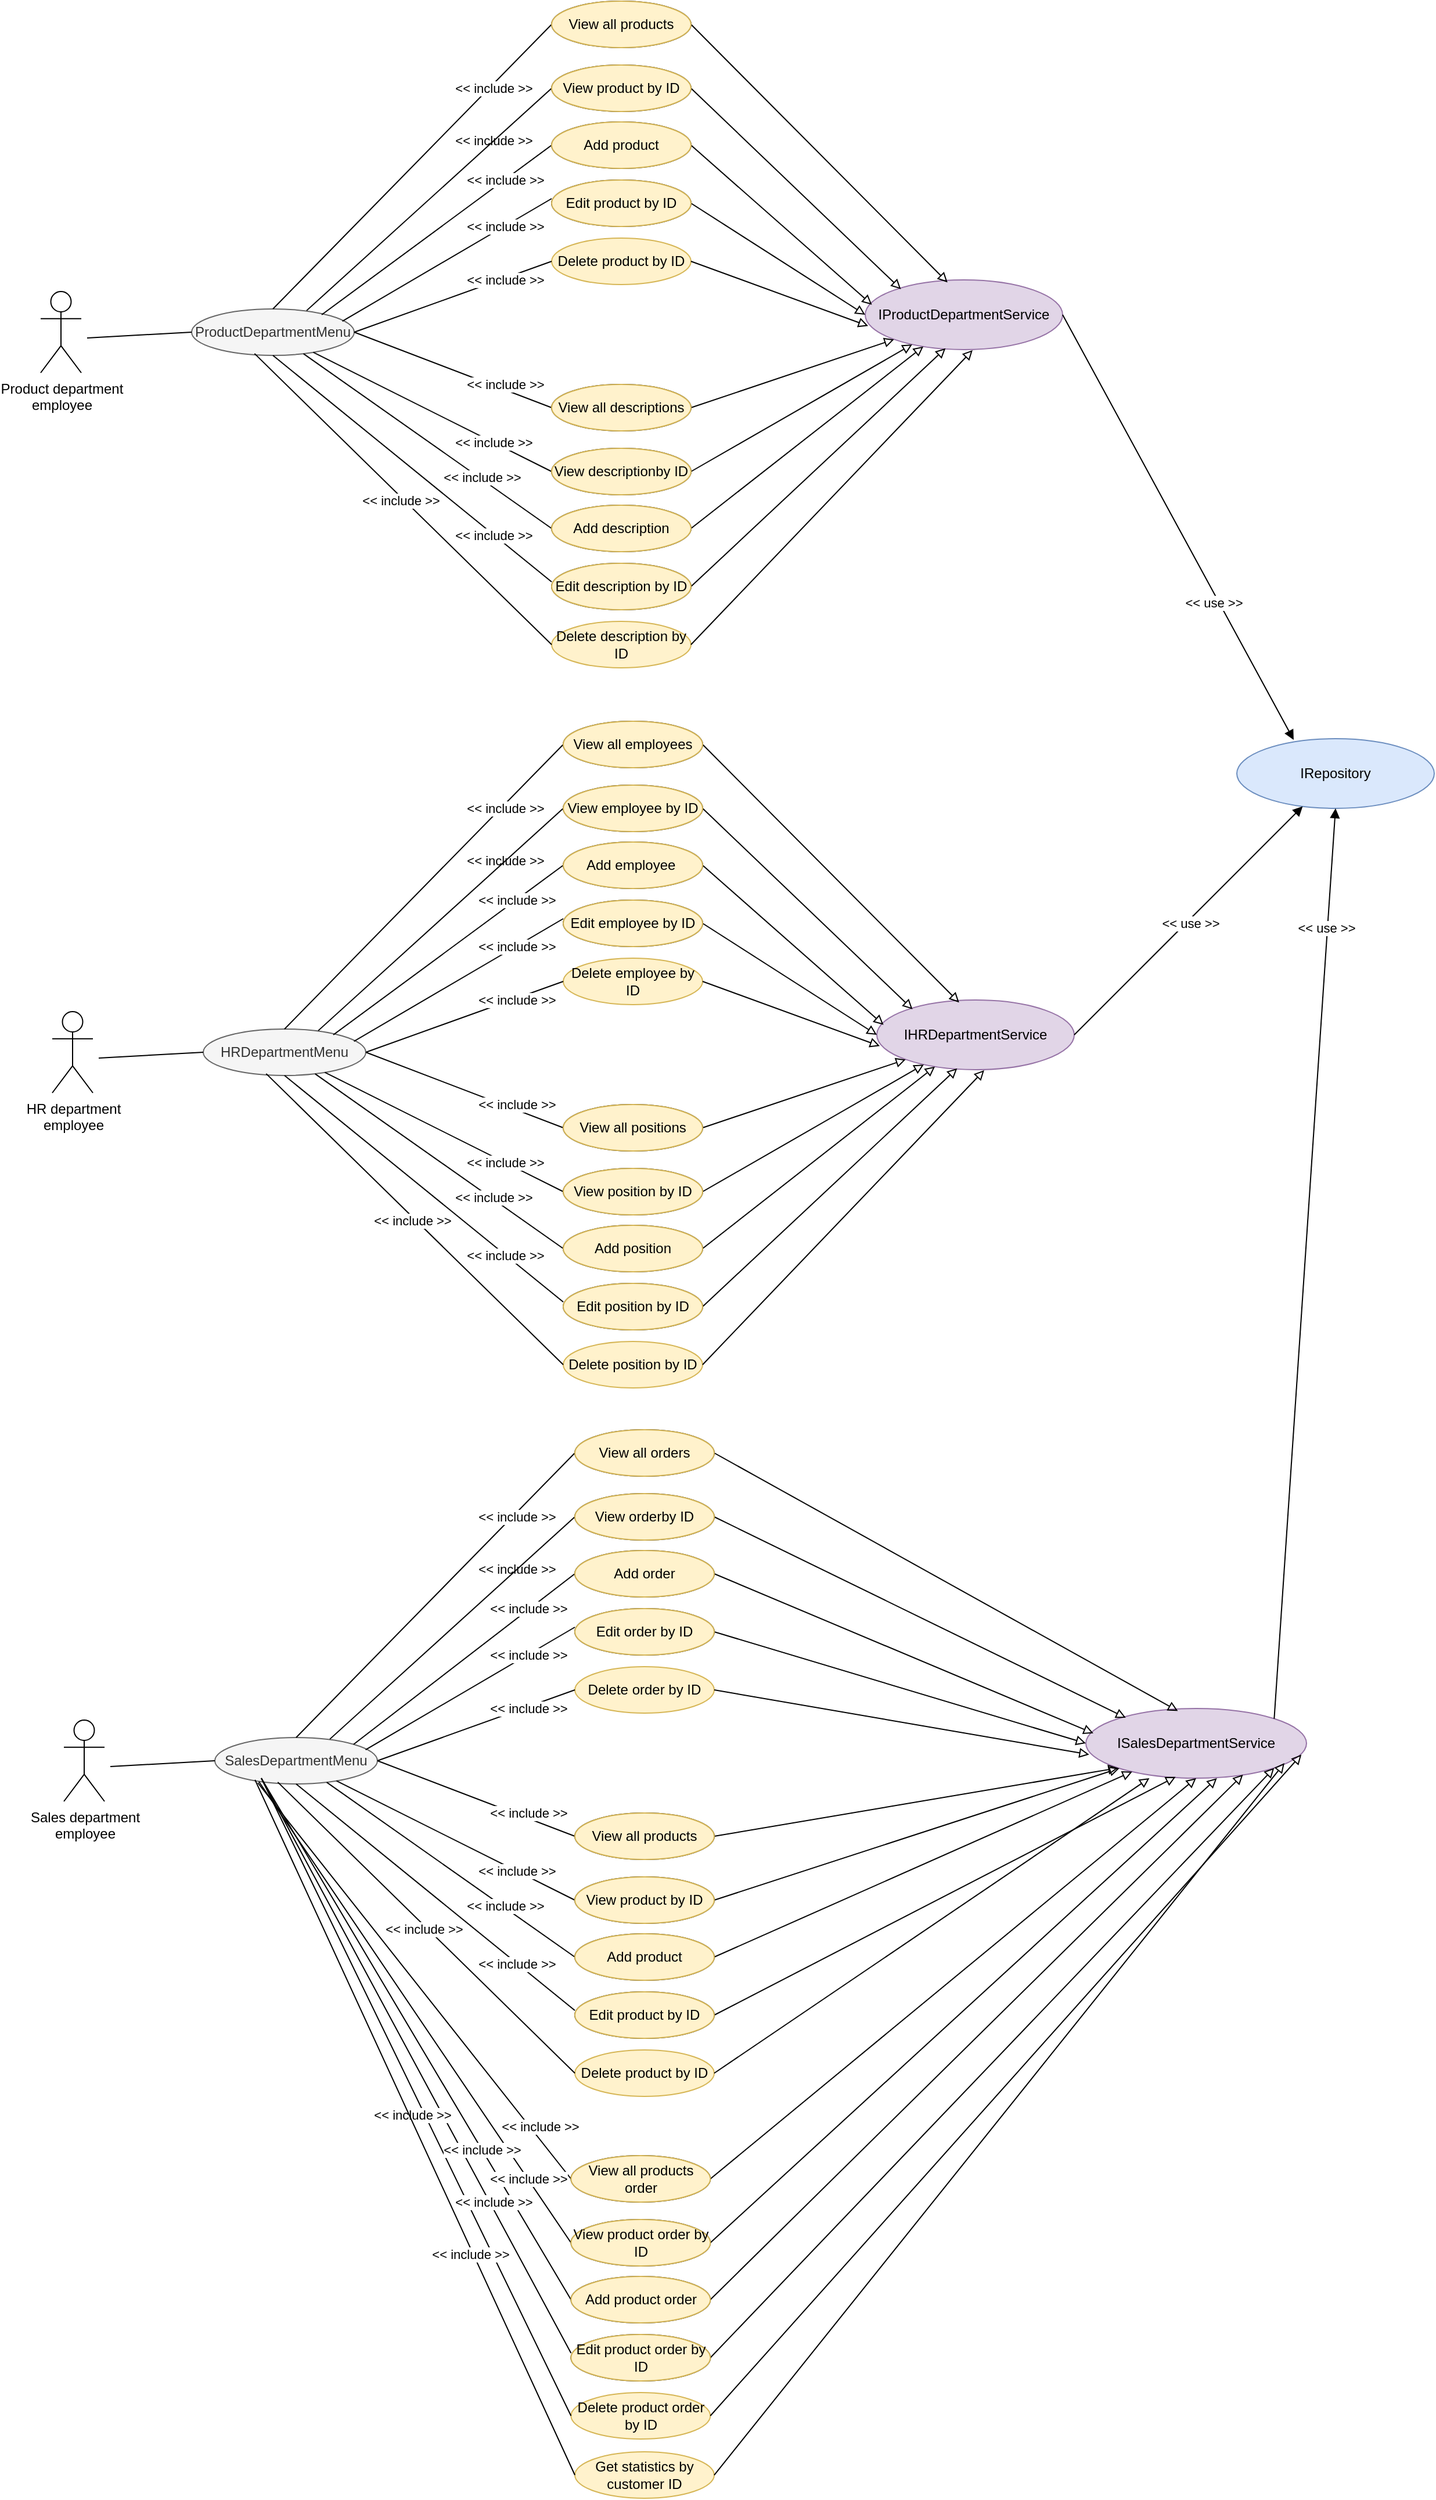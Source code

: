 <mxfile version="14.0.1" type="device"><diagram id="WSgLSM1dtTwRtCTS4eNv" name="Page-1"><mxGraphModel dx="981" dy="1655" grid="1" gridSize="10" guides="1" tooltips="1" connect="1" arrows="1" fold="1" page="1" pageScale="1" pageWidth="827" pageHeight="1169" math="0" shadow="0"><root><mxCell id="0"/><mxCell id="1" parent="0"/><mxCell id="_jcULlKUHZLNPARXkRwK-1" value="Product department&lt;br&gt;employee" style="shape=umlActor;verticalLabelPosition=bottom;verticalAlign=top;html=1;outlineConnect=0;" vertex="1" parent="1"><mxGeometry x="60" y="90" width="35" height="70" as="geometry"/></mxCell><mxCell id="_jcULlKUHZLNPARXkRwK-8" value="ProductDepartmentMenu" style="ellipse;whiteSpace=wrap;html=1;fillColor=#f5f5f5;strokeColor=#666666;fontColor=#333333;" vertex="1" parent="1"><mxGeometry x="190" y="105" width="140" height="40" as="geometry"/></mxCell><mxCell id="_jcULlKUHZLNPARXkRwK-11" value="" style="endArrow=none;html=1;entryX=0;entryY=0.5;entryDx=0;entryDy=0;" edge="1" parent="1" target="_jcULlKUHZLNPARXkRwK-8"><mxGeometry width="50" height="50" relative="1" as="geometry"><mxPoint x="100" y="130" as="sourcePoint"/><mxPoint x="440" y="210" as="targetPoint"/></mxGeometry></mxCell><mxCell id="_jcULlKUHZLNPARXkRwK-14" value="Add product" style="ellipse;whiteSpace=wrap;html=1;" vertex="1" parent="1"><mxGeometry x="500" y="-56" width="120" height="40" as="geometry"/></mxCell><mxCell id="_jcULlKUHZLNPARXkRwK-15" value="Edit product" style="ellipse;whiteSpace=wrap;html=1;" vertex="1" parent="1"><mxGeometry x="500" y="-6" width="120" height="40" as="geometry"/></mxCell><mxCell id="_jcULlKUHZLNPARXkRwK-16" value="View all products" style="ellipse;whiteSpace=wrap;html=1;" vertex="1" parent="1"><mxGeometry x="500" y="-160" width="120" height="40" as="geometry"/></mxCell><mxCell id="_jcULlKUHZLNPARXkRwK-17" value="View product by ID" style="ellipse;whiteSpace=wrap;html=1;" vertex="1" parent="1"><mxGeometry x="500" y="-105" width="120" height="40" as="geometry"/></mxCell><mxCell id="_jcULlKUHZLNPARXkRwK-18" value="Delete product by ID" style="ellipse;whiteSpace=wrap;html=1;fillColor=#fff2cc;strokeColor=#d6b656;" vertex="1" parent="1"><mxGeometry x="500" y="44" width="120" height="40" as="geometry"/></mxCell><mxCell id="_jcULlKUHZLNPARXkRwK-19" value="" style="endArrow=none;html=1;exitX=0.5;exitY=0;exitDx=0;exitDy=0;entryX=0;entryY=0.5;entryDx=0;entryDy=0;" edge="1" parent="1" source="_jcULlKUHZLNPARXkRwK-8" target="_jcULlKUHZLNPARXkRwK-16"><mxGeometry width="50" height="50" relative="1" as="geometry"><mxPoint x="360" y="-45" as="sourcePoint"/><mxPoint x="490" as="targetPoint"/></mxGeometry></mxCell><mxCell id="_jcULlKUHZLNPARXkRwK-31" value="&amp;lt;&amp;lt; include &amp;gt;&amp;gt;" style="edgeLabel;html=1;align=center;verticalAlign=middle;resizable=0;points=[];" vertex="1" connectable="0" parent="_jcULlKUHZLNPARXkRwK-19"><mxGeometry x="0.334" y="1" relative="1" as="geometry"><mxPoint x="30.49" y="19.26" as="offset"/></mxGeometry></mxCell><mxCell id="_jcULlKUHZLNPARXkRwK-20" value="" style="endArrow=none;html=1;exitX=0.707;exitY=0.036;exitDx=0;exitDy=0;entryX=0;entryY=0.5;entryDx=0;entryDy=0;exitPerimeter=0;" edge="1" parent="1" source="_jcULlKUHZLNPARXkRwK-8" target="_jcULlKUHZLNPARXkRwK-17"><mxGeometry width="50" height="50" relative="1" as="geometry"><mxPoint x="360" y="-45" as="sourcePoint"/><mxPoint x="420" y="-130" as="targetPoint"/><Array as="points"/></mxGeometry></mxCell><mxCell id="_jcULlKUHZLNPARXkRwK-21" value="" style="endArrow=none;html=1;entryX=0;entryY=0.5;entryDx=0;entryDy=0;" edge="1" parent="1" target="_jcULlKUHZLNPARXkRwK-14"><mxGeometry width="50" height="50" relative="1" as="geometry"><mxPoint x="302" y="110" as="sourcePoint"/><mxPoint x="420" y="-75" as="targetPoint"/></mxGeometry></mxCell><mxCell id="_jcULlKUHZLNPARXkRwK-22" value="" style="endArrow=none;html=1;entryX=0;entryY=0.4;entryDx=0;entryDy=0;entryPerimeter=0;exitX=0.927;exitY=0.264;exitDx=0;exitDy=0;exitPerimeter=0;" edge="1" parent="1" source="_jcULlKUHZLNPARXkRwK-8" target="_jcULlKUHZLNPARXkRwK-15"><mxGeometry width="50" height="50" relative="1" as="geometry"><mxPoint x="325" y="115" as="sourcePoint"/><mxPoint x="420" y="-26" as="targetPoint"/></mxGeometry></mxCell><mxCell id="_jcULlKUHZLNPARXkRwK-23" value="" style="endArrow=none;html=1;exitX=1;exitY=0.5;exitDx=0;exitDy=0;entryX=0;entryY=0.5;entryDx=0;entryDy=0;" edge="1" parent="1" source="_jcULlKUHZLNPARXkRwK-8" target="_jcULlKUHZLNPARXkRwK-18"><mxGeometry width="50" height="50" relative="1" as="geometry"><mxPoint x="360" y="-45" as="sourcePoint"/><mxPoint x="420" y="20" as="targetPoint"/></mxGeometry></mxCell><mxCell id="_jcULlKUHZLNPARXkRwK-24" value="IProductDepartmentService" style="ellipse;whiteSpace=wrap;html=1;fillColor=#e1d5e7;strokeColor=#9673a6;" vertex="1" parent="1"><mxGeometry x="770" y="80" width="170" height="60" as="geometry"/></mxCell><mxCell id="_jcULlKUHZLNPARXkRwK-26" value="" style="endArrow=block;html=1;exitX=1;exitY=0.5;exitDx=0;exitDy=0;entryX=0.417;entryY=0.036;entryDx=0;entryDy=0;endFill=0;entryPerimeter=0;" edge="1" parent="1" source="_jcULlKUHZLNPARXkRwK-16" target="_jcULlKUHZLNPARXkRwK-24"><mxGeometry width="50" height="50" relative="1" as="geometry"><mxPoint x="600" y="-90" as="sourcePoint"/><mxPoint x="650" y="-140" as="targetPoint"/></mxGeometry></mxCell><mxCell id="_jcULlKUHZLNPARXkRwK-27" value="" style="endArrow=block;html=1;exitX=1;exitY=0.5;exitDx=0;exitDy=0;entryX=0.181;entryY=0.133;entryDx=0;entryDy=0;endFill=0;entryPerimeter=0;" edge="1" parent="1" source="_jcULlKUHZLNPARXkRwK-17" target="_jcULlKUHZLNPARXkRwK-24"><mxGeometry width="50" height="50" relative="1" as="geometry"><mxPoint x="540" y="-130" as="sourcePoint"/><mxPoint x="660" y="-30" as="targetPoint"/></mxGeometry></mxCell><mxCell id="_jcULlKUHZLNPARXkRwK-28" value="" style="endArrow=block;html=1;exitX=1;exitY=0.5;exitDx=0;exitDy=0;entryX=0.034;entryY=0.356;entryDx=0;entryDy=0;endFill=0;entryPerimeter=0;" edge="1" parent="1" source="_jcULlKUHZLNPARXkRwK-14" target="_jcULlKUHZLNPARXkRwK-24"><mxGeometry width="50" height="50" relative="1" as="geometry"><mxPoint x="540" y="-75" as="sourcePoint"/><mxPoint x="665.78" y="-41.34" as="targetPoint"/></mxGeometry></mxCell><mxCell id="_jcULlKUHZLNPARXkRwK-29" value="" style="endArrow=block;html=1;exitX=1;exitY=0.5;exitDx=0;exitDy=0;endFill=0;entryX=0;entryY=0.5;entryDx=0;entryDy=0;" edge="1" parent="1" source="_jcULlKUHZLNPARXkRwK-15" target="_jcULlKUHZLNPARXkRwK-24"><mxGeometry width="50" height="50" relative="1" as="geometry"><mxPoint x="540" y="-26" as="sourcePoint"/><mxPoint x="660" y="-30" as="targetPoint"/></mxGeometry></mxCell><mxCell id="_jcULlKUHZLNPARXkRwK-30" value="" style="endArrow=block;html=1;exitX=1;exitY=0.5;exitDx=0;exitDy=0;endFill=0;entryX=0.015;entryY=0.661;entryDx=0;entryDy=0;entryPerimeter=0;" edge="1" parent="1" source="_jcULlKUHZLNPARXkRwK-18" target="_jcULlKUHZLNPARXkRwK-24"><mxGeometry width="50" height="50" relative="1" as="geometry"><mxPoint x="540" y="24" as="sourcePoint"/><mxPoint x="670" y="-20" as="targetPoint"/></mxGeometry></mxCell><mxCell id="_jcULlKUHZLNPARXkRwK-34" value="&amp;lt;&amp;lt; include &amp;gt;&amp;gt;" style="edgeLabel;html=1;align=center;verticalAlign=middle;resizable=0;points=[];" vertex="1" connectable="0" parent="1"><mxGeometry x="450.0" y="-84.996" as="geometry"/></mxCell><mxCell id="_jcULlKUHZLNPARXkRwK-35" value="&amp;lt;&amp;lt; include &amp;gt;&amp;gt;" style="edgeLabel;html=1;align=center;verticalAlign=middle;resizable=0;points=[];" vertex="1" connectable="0" parent="1"><mxGeometry x="460.0" y="-5.996" as="geometry"/></mxCell><mxCell id="_jcULlKUHZLNPARXkRwK-36" value="&amp;lt;&amp;lt; include &amp;gt;&amp;gt;" style="edgeLabel;html=1;align=center;verticalAlign=middle;resizable=0;points=[];" vertex="1" connectable="0" parent="1"><mxGeometry x="460.0" y="34.004" as="geometry"/></mxCell><mxCell id="_jcULlKUHZLNPARXkRwK-37" value="&amp;lt;&amp;lt; include &amp;gt;&amp;gt;" style="edgeLabel;html=1;align=center;verticalAlign=middle;resizable=0;points=[];" vertex="1" connectable="0" parent="1"><mxGeometry x="460.0" y="80.004" as="geometry"/></mxCell><mxCell id="_jcULlKUHZLNPARXkRwK-38" value="IRepository" style="ellipse;whiteSpace=wrap;html=1;fillColor=#dae8fc;strokeColor=#6c8ebf;" vertex="1" parent="1"><mxGeometry x="1090" y="475" width="170" height="60" as="geometry"/></mxCell><mxCell id="_jcULlKUHZLNPARXkRwK-39" value="View all products" style="ellipse;whiteSpace=wrap;html=1;fillColor=#fff2cc;strokeColor=#d6b656;" vertex="1" parent="1"><mxGeometry x="500" y="-160" width="120" height="40" as="geometry"/></mxCell><mxCell id="_jcULlKUHZLNPARXkRwK-40" value="View product by ID" style="ellipse;whiteSpace=wrap;html=1;fillColor=#fff2cc;strokeColor=#d6b656;" vertex="1" parent="1"><mxGeometry x="500" y="-105" width="120" height="40" as="geometry"/></mxCell><mxCell id="_jcULlKUHZLNPARXkRwK-41" value="Add product" style="ellipse;whiteSpace=wrap;html=1;fillColor=#fff2cc;strokeColor=#d6b656;" vertex="1" parent="1"><mxGeometry x="500" y="-56" width="120" height="40" as="geometry"/></mxCell><mxCell id="_jcULlKUHZLNPARXkRwK-42" value="Edit product by ID" style="ellipse;whiteSpace=wrap;html=1;fillColor=#fff2cc;strokeColor=#d6b656;" vertex="1" parent="1"><mxGeometry x="500" y="-6" width="120" height="40" as="geometry"/></mxCell><mxCell id="_jcULlKUHZLNPARXkRwK-43" value="" style="endArrow=block;html=1;exitX=1;exitY=0.5;exitDx=0;exitDy=0;entryX=0.288;entryY=0.017;entryDx=0;entryDy=0;endFill=1;entryPerimeter=0;" edge="1" parent="1" source="_jcULlKUHZLNPARXkRwK-24" target="_jcULlKUHZLNPARXkRwK-38"><mxGeometry width="50" height="50" relative="1" as="geometry"><mxPoint x="600" y="40" as="sourcePoint"/><mxPoint x="750.77" y="117.02" as="targetPoint"/></mxGeometry></mxCell><mxCell id="_jcULlKUHZLNPARXkRwK-44" value="&amp;lt;&amp;lt; use &amp;gt;&amp;gt;" style="edgeLabel;html=1;align=center;verticalAlign=middle;resizable=0;points=[];" vertex="1" connectable="0" parent="_jcULlKUHZLNPARXkRwK-43"><mxGeometry x="-0.5" y="3" relative="1" as="geometry"><mxPoint x="77.63" y="157.88" as="offset"/></mxGeometry></mxCell><mxCell id="_jcULlKUHZLNPARXkRwK-99" value="Add product" style="ellipse;whiteSpace=wrap;html=1;" vertex="1" parent="1"><mxGeometry x="500" y="274" width="120" height="40" as="geometry"/></mxCell><mxCell id="_jcULlKUHZLNPARXkRwK-100" value="Edit product" style="ellipse;whiteSpace=wrap;html=1;" vertex="1" parent="1"><mxGeometry x="500" y="324" width="120" height="40" as="geometry"/></mxCell><mxCell id="_jcULlKUHZLNPARXkRwK-101" value="View all products" style="ellipse;whiteSpace=wrap;html=1;" vertex="1" parent="1"><mxGeometry x="500" y="170" width="120" height="40" as="geometry"/></mxCell><mxCell id="_jcULlKUHZLNPARXkRwK-102" value="View product by ID" style="ellipse;whiteSpace=wrap;html=1;" vertex="1" parent="1"><mxGeometry x="500" y="225" width="120" height="40" as="geometry"/></mxCell><mxCell id="_jcULlKUHZLNPARXkRwK-103" value="Delete description by ID" style="ellipse;whiteSpace=wrap;html=1;fillColor=#fff2cc;strokeColor=#d6b656;" vertex="1" parent="1"><mxGeometry x="500" y="374" width="120" height="40" as="geometry"/></mxCell><mxCell id="_jcULlKUHZLNPARXkRwK-104" value="" style="endArrow=none;html=1;exitX=1;exitY=0.5;exitDx=0;exitDy=0;entryX=0;entryY=0.5;entryDx=0;entryDy=0;" edge="1" parent="1" target="_jcULlKUHZLNPARXkRwK-101" source="_jcULlKUHZLNPARXkRwK-8"><mxGeometry width="50" height="50" relative="1" as="geometry"><mxPoint x="260" y="435" as="sourcePoint"/><mxPoint x="490" y="330" as="targetPoint"/></mxGeometry></mxCell><mxCell id="_jcULlKUHZLNPARXkRwK-105" value="&amp;lt;&amp;lt; include &amp;gt;&amp;gt;" style="edgeLabel;html=1;align=center;verticalAlign=middle;resizable=0;points=[];" vertex="1" connectable="0" parent="_jcULlKUHZLNPARXkRwK-104"><mxGeometry x="0.334" y="1" relative="1" as="geometry"><mxPoint x="16.0" y="2.48" as="offset"/></mxGeometry></mxCell><mxCell id="_jcULlKUHZLNPARXkRwK-106" value="" style="endArrow=none;html=1;entryX=0;entryY=0.5;entryDx=0;entryDy=0;" edge="1" parent="1" target="_jcULlKUHZLNPARXkRwK-102" source="_jcULlKUHZLNPARXkRwK-8"><mxGeometry width="50" height="50" relative="1" as="geometry"><mxPoint x="317" y="140" as="sourcePoint"/><mxPoint x="420" y="200" as="targetPoint"/><Array as="points"/></mxGeometry></mxCell><mxCell id="_jcULlKUHZLNPARXkRwK-107" value="" style="endArrow=none;html=1;entryX=0;entryY=0.5;entryDx=0;entryDy=0;" edge="1" parent="1" target="_jcULlKUHZLNPARXkRwK-99" source="_jcULlKUHZLNPARXkRwK-8"><mxGeometry width="50" height="50" relative="1" as="geometry"><mxPoint x="302" y="440" as="sourcePoint"/><mxPoint x="420" y="255" as="targetPoint"/></mxGeometry></mxCell><mxCell id="_jcULlKUHZLNPARXkRwK-108" value="" style="endArrow=none;html=1;entryX=0;entryY=0.4;entryDx=0;entryDy=0;entryPerimeter=0;exitX=0.5;exitY=1;exitDx=0;exitDy=0;" edge="1" parent="1" target="_jcULlKUHZLNPARXkRwK-100" source="_jcULlKUHZLNPARXkRwK-8"><mxGeometry width="50" height="50" relative="1" as="geometry"><mxPoint x="319.78" y="445.56" as="sourcePoint"/><mxPoint x="420" y="304" as="targetPoint"/></mxGeometry></mxCell><mxCell id="_jcULlKUHZLNPARXkRwK-109" value="" style="endArrow=none;html=1;exitX=0.387;exitY=0.961;exitDx=0;exitDy=0;entryX=0;entryY=0.5;entryDx=0;entryDy=0;exitPerimeter=0;" edge="1" parent="1" target="_jcULlKUHZLNPARXkRwK-103" source="_jcULlKUHZLNPARXkRwK-8"><mxGeometry width="50" height="50" relative="1" as="geometry"><mxPoint x="330" y="455" as="sourcePoint"/><mxPoint x="420" y="350" as="targetPoint"/></mxGeometry></mxCell><mxCell id="_jcULlKUHZLNPARXkRwK-111" value="" style="endArrow=block;html=1;exitX=1;exitY=0.5;exitDx=0;exitDy=0;entryX=0;entryY=1;entryDx=0;entryDy=0;endFill=0;" edge="1" parent="1" source="_jcULlKUHZLNPARXkRwK-101" target="_jcULlKUHZLNPARXkRwK-24"><mxGeometry width="50" height="50" relative="1" as="geometry"><mxPoint x="600" y="240" as="sourcePoint"/><mxPoint x="770.77" y="267.02" as="targetPoint"/></mxGeometry></mxCell><mxCell id="_jcULlKUHZLNPARXkRwK-112" value="" style="endArrow=block;html=1;exitX=1;exitY=0.5;exitDx=0;exitDy=0;endFill=0;" edge="1" parent="1" source="_jcULlKUHZLNPARXkRwK-102" target="_jcULlKUHZLNPARXkRwK-24"><mxGeometry width="50" height="50" relative="1" as="geometry"><mxPoint x="540" y="200" as="sourcePoint"/><mxPoint x="745.78" y="278.66" as="targetPoint"/></mxGeometry></mxCell><mxCell id="_jcULlKUHZLNPARXkRwK-113" value="" style="endArrow=block;html=1;exitX=1;exitY=0.5;exitDx=0;exitDy=0;endFill=0;" edge="1" parent="1" source="_jcULlKUHZLNPARXkRwK-99" target="_jcULlKUHZLNPARXkRwK-24"><mxGeometry width="50" height="50" relative="1" as="geometry"><mxPoint x="540" y="255" as="sourcePoint"/><mxPoint x="740" y="290.0" as="targetPoint"/></mxGeometry></mxCell><mxCell id="_jcULlKUHZLNPARXkRwK-114" value="" style="endArrow=block;html=1;exitX=1;exitY=0.5;exitDx=0;exitDy=0;endFill=0;entryX=0.407;entryY=0.981;entryDx=0;entryDy=0;entryPerimeter=0;" edge="1" parent="1" source="_jcULlKUHZLNPARXkRwK-100" target="_jcULlKUHZLNPARXkRwK-24"><mxGeometry width="50" height="50" relative="1" as="geometry"><mxPoint x="540" y="304" as="sourcePoint"/><mxPoint x="744.25" y="299.48" as="targetPoint"/></mxGeometry></mxCell><mxCell id="_jcULlKUHZLNPARXkRwK-115" value="" style="endArrow=block;html=1;exitX=1;exitY=0.5;exitDx=0;exitDy=0;endFill=0;entryX=0.544;entryY=1.008;entryDx=0;entryDy=0;entryPerimeter=0;" edge="1" parent="1" source="_jcULlKUHZLNPARXkRwK-103" target="_jcULlKUHZLNPARXkRwK-24"><mxGeometry width="50" height="50" relative="1" as="geometry"><mxPoint x="540" y="354" as="sourcePoint"/><mxPoint x="764.896" y="311.213" as="targetPoint"/></mxGeometry></mxCell><mxCell id="_jcULlKUHZLNPARXkRwK-116" value="&amp;lt;&amp;lt; include &amp;gt;&amp;gt;" style="edgeLabel;html=1;align=center;verticalAlign=middle;resizable=0;points=[];" vertex="1" connectable="0" parent="1"><mxGeometry x="450.0" y="220.004" as="geometry"/></mxCell><mxCell id="_jcULlKUHZLNPARXkRwK-117" value="&amp;lt;&amp;lt; include &amp;gt;&amp;gt;" style="edgeLabel;html=1;align=center;verticalAlign=middle;resizable=0;points=[];" vertex="1" connectable="0" parent="1"><mxGeometry x="440.0" y="250.004" as="geometry"/></mxCell><mxCell id="_jcULlKUHZLNPARXkRwK-118" value="&amp;lt;&amp;lt; include &amp;gt;&amp;gt;" style="edgeLabel;html=1;align=center;verticalAlign=middle;resizable=0;points=[];" vertex="1" connectable="0" parent="1"><mxGeometry x="450.0" y="300.004" as="geometry"/></mxCell><mxCell id="_jcULlKUHZLNPARXkRwK-119" value="&amp;lt;&amp;lt; include &amp;gt;&amp;gt;" style="edgeLabel;html=1;align=center;verticalAlign=middle;resizable=0;points=[];" vertex="1" connectable="0" parent="1"><mxGeometry x="370.0" y="270.004" as="geometry"/></mxCell><mxCell id="_jcULlKUHZLNPARXkRwK-120" value="View all descriptions" style="ellipse;whiteSpace=wrap;html=1;fillColor=#fff2cc;strokeColor=#d6b656;" vertex="1" parent="1"><mxGeometry x="500" y="170" width="120" height="40" as="geometry"/></mxCell><mxCell id="_jcULlKUHZLNPARXkRwK-121" value="View descriptionby ID" style="ellipse;whiteSpace=wrap;html=1;fillColor=#fff2cc;strokeColor=#d6b656;" vertex="1" parent="1"><mxGeometry x="500" y="225" width="120" height="40" as="geometry"/></mxCell><mxCell id="_jcULlKUHZLNPARXkRwK-122" value="Add description" style="ellipse;whiteSpace=wrap;html=1;fillColor=#fff2cc;strokeColor=#d6b656;" vertex="1" parent="1"><mxGeometry x="500" y="274" width="120" height="40" as="geometry"/></mxCell><mxCell id="_jcULlKUHZLNPARXkRwK-123" value="Edit description by ID" style="ellipse;whiteSpace=wrap;html=1;fillColor=#fff2cc;strokeColor=#d6b656;" vertex="1" parent="1"><mxGeometry x="500" y="324" width="120" height="40" as="geometry"/></mxCell><mxCell id="_jcULlKUHZLNPARXkRwK-126" value="HR department&lt;br&gt;employee" style="shape=umlActor;verticalLabelPosition=bottom;verticalAlign=top;html=1;outlineConnect=0;" vertex="1" parent="1"><mxGeometry x="70" y="710" width="35" height="70" as="geometry"/></mxCell><mxCell id="_jcULlKUHZLNPARXkRwK-127" value="HRDepartmentMenu" style="ellipse;whiteSpace=wrap;html=1;fillColor=#f5f5f5;strokeColor=#666666;fontColor=#333333;" vertex="1" parent="1"><mxGeometry x="200" y="725" width="140" height="40" as="geometry"/></mxCell><mxCell id="_jcULlKUHZLNPARXkRwK-128" value="" style="endArrow=none;html=1;entryX=0;entryY=0.5;entryDx=0;entryDy=0;" edge="1" parent="1" target="_jcULlKUHZLNPARXkRwK-127"><mxGeometry width="50" height="50" relative="1" as="geometry"><mxPoint x="110" y="750" as="sourcePoint"/><mxPoint x="450" y="830" as="targetPoint"/></mxGeometry></mxCell><mxCell id="_jcULlKUHZLNPARXkRwK-129" value="Add product" style="ellipse;whiteSpace=wrap;html=1;" vertex="1" parent="1"><mxGeometry x="510" y="564" width="120" height="40" as="geometry"/></mxCell><mxCell id="_jcULlKUHZLNPARXkRwK-130" value="Edit product" style="ellipse;whiteSpace=wrap;html=1;" vertex="1" parent="1"><mxGeometry x="510" y="614" width="120" height="40" as="geometry"/></mxCell><mxCell id="_jcULlKUHZLNPARXkRwK-131" value="View all products" style="ellipse;whiteSpace=wrap;html=1;" vertex="1" parent="1"><mxGeometry x="510" y="460" width="120" height="40" as="geometry"/></mxCell><mxCell id="_jcULlKUHZLNPARXkRwK-132" value="View product by ID" style="ellipse;whiteSpace=wrap;html=1;" vertex="1" parent="1"><mxGeometry x="510" y="515" width="120" height="40" as="geometry"/></mxCell><mxCell id="_jcULlKUHZLNPARXkRwK-133" value="Delete employee&amp;nbsp;by ID" style="ellipse;whiteSpace=wrap;html=1;fillColor=#fff2cc;strokeColor=#d6b656;" vertex="1" parent="1"><mxGeometry x="510" y="664" width="120" height="40" as="geometry"/></mxCell><mxCell id="_jcULlKUHZLNPARXkRwK-134" value="" style="endArrow=none;html=1;exitX=0.5;exitY=0;exitDx=0;exitDy=0;entryX=0;entryY=0.5;entryDx=0;entryDy=0;" edge="1" parent="1" source="_jcULlKUHZLNPARXkRwK-127" target="_jcULlKUHZLNPARXkRwK-131"><mxGeometry width="50" height="50" relative="1" as="geometry"><mxPoint x="370" y="575" as="sourcePoint"/><mxPoint x="500" y="620" as="targetPoint"/></mxGeometry></mxCell><mxCell id="_jcULlKUHZLNPARXkRwK-135" value="&amp;lt;&amp;lt; include &amp;gt;&amp;gt;" style="edgeLabel;html=1;align=center;verticalAlign=middle;resizable=0;points=[];" vertex="1" connectable="0" parent="_jcULlKUHZLNPARXkRwK-134"><mxGeometry x="0.334" y="1" relative="1" as="geometry"><mxPoint x="30.49" y="19.26" as="offset"/></mxGeometry></mxCell><mxCell id="_jcULlKUHZLNPARXkRwK-136" value="" style="endArrow=none;html=1;exitX=0.707;exitY=0.036;exitDx=0;exitDy=0;entryX=0;entryY=0.5;entryDx=0;entryDy=0;exitPerimeter=0;" edge="1" parent="1" source="_jcULlKUHZLNPARXkRwK-127" target="_jcULlKUHZLNPARXkRwK-132"><mxGeometry width="50" height="50" relative="1" as="geometry"><mxPoint x="370" y="575" as="sourcePoint"/><mxPoint x="430" y="490" as="targetPoint"/><Array as="points"/></mxGeometry></mxCell><mxCell id="_jcULlKUHZLNPARXkRwK-137" value="" style="endArrow=none;html=1;entryX=0;entryY=0.5;entryDx=0;entryDy=0;" edge="1" parent="1" target="_jcULlKUHZLNPARXkRwK-129"><mxGeometry width="50" height="50" relative="1" as="geometry"><mxPoint x="312" y="730" as="sourcePoint"/><mxPoint x="430" y="545" as="targetPoint"/></mxGeometry></mxCell><mxCell id="_jcULlKUHZLNPARXkRwK-138" value="" style="endArrow=none;html=1;entryX=0;entryY=0.4;entryDx=0;entryDy=0;entryPerimeter=0;exitX=0.927;exitY=0.264;exitDx=0;exitDy=0;exitPerimeter=0;" edge="1" parent="1" source="_jcULlKUHZLNPARXkRwK-127" target="_jcULlKUHZLNPARXkRwK-130"><mxGeometry width="50" height="50" relative="1" as="geometry"><mxPoint x="335" y="735" as="sourcePoint"/><mxPoint x="430" y="594" as="targetPoint"/></mxGeometry></mxCell><mxCell id="_jcULlKUHZLNPARXkRwK-139" value="" style="endArrow=none;html=1;exitX=1;exitY=0.5;exitDx=0;exitDy=0;entryX=0;entryY=0.5;entryDx=0;entryDy=0;" edge="1" parent="1" source="_jcULlKUHZLNPARXkRwK-127" target="_jcULlKUHZLNPARXkRwK-133"><mxGeometry width="50" height="50" relative="1" as="geometry"><mxPoint x="370" y="575" as="sourcePoint"/><mxPoint x="430" y="640" as="targetPoint"/></mxGeometry></mxCell><mxCell id="_jcULlKUHZLNPARXkRwK-140" value="IHRDepartmentService" style="ellipse;whiteSpace=wrap;html=1;fillColor=#e1d5e7;strokeColor=#9673a6;" vertex="1" parent="1"><mxGeometry x="780" y="700" width="170" height="60" as="geometry"/></mxCell><mxCell id="_jcULlKUHZLNPARXkRwK-141" value="" style="endArrow=block;html=1;exitX=1;exitY=0.5;exitDx=0;exitDy=0;entryX=0.417;entryY=0.036;entryDx=0;entryDy=0;endFill=0;entryPerimeter=0;" edge="1" parent="1" source="_jcULlKUHZLNPARXkRwK-131" target="_jcULlKUHZLNPARXkRwK-140"><mxGeometry width="50" height="50" relative="1" as="geometry"><mxPoint x="610" y="530" as="sourcePoint"/><mxPoint x="660" y="480" as="targetPoint"/></mxGeometry></mxCell><mxCell id="_jcULlKUHZLNPARXkRwK-142" value="" style="endArrow=block;html=1;exitX=1;exitY=0.5;exitDx=0;exitDy=0;entryX=0.181;entryY=0.133;entryDx=0;entryDy=0;endFill=0;entryPerimeter=0;" edge="1" parent="1" source="_jcULlKUHZLNPARXkRwK-132" target="_jcULlKUHZLNPARXkRwK-140"><mxGeometry width="50" height="50" relative="1" as="geometry"><mxPoint x="550" y="490" as="sourcePoint"/><mxPoint x="670" y="590" as="targetPoint"/></mxGeometry></mxCell><mxCell id="_jcULlKUHZLNPARXkRwK-143" value="" style="endArrow=block;html=1;exitX=1;exitY=0.5;exitDx=0;exitDy=0;entryX=0.034;entryY=0.356;entryDx=0;entryDy=0;endFill=0;entryPerimeter=0;" edge="1" parent="1" source="_jcULlKUHZLNPARXkRwK-129" target="_jcULlKUHZLNPARXkRwK-140"><mxGeometry width="50" height="50" relative="1" as="geometry"><mxPoint x="550" y="545" as="sourcePoint"/><mxPoint x="675.78" y="578.66" as="targetPoint"/></mxGeometry></mxCell><mxCell id="_jcULlKUHZLNPARXkRwK-144" value="" style="endArrow=block;html=1;exitX=1;exitY=0.5;exitDx=0;exitDy=0;endFill=0;entryX=0;entryY=0.5;entryDx=0;entryDy=0;" edge="1" parent="1" source="_jcULlKUHZLNPARXkRwK-130" target="_jcULlKUHZLNPARXkRwK-140"><mxGeometry width="50" height="50" relative="1" as="geometry"><mxPoint x="550" y="594" as="sourcePoint"/><mxPoint x="670" y="590" as="targetPoint"/></mxGeometry></mxCell><mxCell id="_jcULlKUHZLNPARXkRwK-145" value="" style="endArrow=block;html=1;exitX=1;exitY=0.5;exitDx=0;exitDy=0;endFill=0;entryX=0.015;entryY=0.661;entryDx=0;entryDy=0;entryPerimeter=0;" edge="1" parent="1" source="_jcULlKUHZLNPARXkRwK-133" target="_jcULlKUHZLNPARXkRwK-140"><mxGeometry width="50" height="50" relative="1" as="geometry"><mxPoint x="550" y="644" as="sourcePoint"/><mxPoint x="680" y="600" as="targetPoint"/></mxGeometry></mxCell><mxCell id="_jcULlKUHZLNPARXkRwK-146" value="&amp;lt;&amp;lt; include &amp;gt;&amp;gt;" style="edgeLabel;html=1;align=center;verticalAlign=middle;resizable=0;points=[];" vertex="1" connectable="0" parent="1"><mxGeometry x="460.0" y="535.004" as="geometry"/></mxCell><mxCell id="_jcULlKUHZLNPARXkRwK-147" value="&amp;lt;&amp;lt; include &amp;gt;&amp;gt;" style="edgeLabel;html=1;align=center;verticalAlign=middle;resizable=0;points=[];" vertex="1" connectable="0" parent="1"><mxGeometry x="470.0" y="614.004" as="geometry"/></mxCell><mxCell id="_jcULlKUHZLNPARXkRwK-148" value="&amp;lt;&amp;lt; include &amp;gt;&amp;gt;" style="edgeLabel;html=1;align=center;verticalAlign=middle;resizable=0;points=[];" vertex="1" connectable="0" parent="1"><mxGeometry x="470.0" y="654.004" as="geometry"/></mxCell><mxCell id="_jcULlKUHZLNPARXkRwK-149" value="&amp;lt;&amp;lt; include &amp;gt;&amp;gt;" style="edgeLabel;html=1;align=center;verticalAlign=middle;resizable=0;points=[];" vertex="1" connectable="0" parent="1"><mxGeometry x="470.0" y="700.004" as="geometry"/></mxCell><mxCell id="_jcULlKUHZLNPARXkRwK-150" value="View all employees" style="ellipse;whiteSpace=wrap;html=1;fillColor=#fff2cc;strokeColor=#d6b656;" vertex="1" parent="1"><mxGeometry x="510" y="460" width="120" height="40" as="geometry"/></mxCell><mxCell id="_jcULlKUHZLNPARXkRwK-151" value="View employee by ID" style="ellipse;whiteSpace=wrap;html=1;fillColor=#fff2cc;strokeColor=#d6b656;" vertex="1" parent="1"><mxGeometry x="510" y="515" width="120" height="40" as="geometry"/></mxCell><mxCell id="_jcULlKUHZLNPARXkRwK-152" value="Add employee&amp;nbsp;" style="ellipse;whiteSpace=wrap;html=1;fillColor=#fff2cc;strokeColor=#d6b656;" vertex="1" parent="1"><mxGeometry x="510" y="564" width="120" height="40" as="geometry"/></mxCell><mxCell id="_jcULlKUHZLNPARXkRwK-153" value="Edit employee&amp;nbsp;by ID" style="ellipse;whiteSpace=wrap;html=1;fillColor=#fff2cc;strokeColor=#d6b656;" vertex="1" parent="1"><mxGeometry x="510" y="614" width="120" height="40" as="geometry"/></mxCell><mxCell id="_jcULlKUHZLNPARXkRwK-154" value="Add product" style="ellipse;whiteSpace=wrap;html=1;" vertex="1" parent="1"><mxGeometry x="510" y="894" width="120" height="40" as="geometry"/></mxCell><mxCell id="_jcULlKUHZLNPARXkRwK-155" value="Edit product" style="ellipse;whiteSpace=wrap;html=1;" vertex="1" parent="1"><mxGeometry x="510" y="944" width="120" height="40" as="geometry"/></mxCell><mxCell id="_jcULlKUHZLNPARXkRwK-156" value="View all products" style="ellipse;whiteSpace=wrap;html=1;" vertex="1" parent="1"><mxGeometry x="510" y="790" width="120" height="40" as="geometry"/></mxCell><mxCell id="_jcULlKUHZLNPARXkRwK-157" value="View product by ID" style="ellipse;whiteSpace=wrap;html=1;" vertex="1" parent="1"><mxGeometry x="510" y="845" width="120" height="40" as="geometry"/></mxCell><mxCell id="_jcULlKUHZLNPARXkRwK-158" value="Delete position by ID" style="ellipse;whiteSpace=wrap;html=1;fillColor=#fff2cc;strokeColor=#d6b656;" vertex="1" parent="1"><mxGeometry x="510" y="994" width="120" height="40" as="geometry"/></mxCell><mxCell id="_jcULlKUHZLNPARXkRwK-159" value="" style="endArrow=none;html=1;exitX=1;exitY=0.5;exitDx=0;exitDy=0;entryX=0;entryY=0.5;entryDx=0;entryDy=0;" edge="1" parent="1" source="_jcULlKUHZLNPARXkRwK-127" target="_jcULlKUHZLNPARXkRwK-156"><mxGeometry width="50" height="50" relative="1" as="geometry"><mxPoint x="270" y="1055" as="sourcePoint"/><mxPoint x="500" y="950" as="targetPoint"/></mxGeometry></mxCell><mxCell id="_jcULlKUHZLNPARXkRwK-160" value="&amp;lt;&amp;lt; include &amp;gt;&amp;gt;" style="edgeLabel;html=1;align=center;verticalAlign=middle;resizable=0;points=[];" vertex="1" connectable="0" parent="_jcULlKUHZLNPARXkRwK-159"><mxGeometry x="0.334" y="1" relative="1" as="geometry"><mxPoint x="16.0" y="2.48" as="offset"/></mxGeometry></mxCell><mxCell id="_jcULlKUHZLNPARXkRwK-161" value="" style="endArrow=none;html=1;entryX=0;entryY=0.5;entryDx=0;entryDy=0;" edge="1" parent="1" source="_jcULlKUHZLNPARXkRwK-127" target="_jcULlKUHZLNPARXkRwK-157"><mxGeometry width="50" height="50" relative="1" as="geometry"><mxPoint x="327" y="760" as="sourcePoint"/><mxPoint x="430" y="820" as="targetPoint"/><Array as="points"/></mxGeometry></mxCell><mxCell id="_jcULlKUHZLNPARXkRwK-162" value="" style="endArrow=none;html=1;entryX=0;entryY=0.5;entryDx=0;entryDy=0;" edge="1" parent="1" source="_jcULlKUHZLNPARXkRwK-127" target="_jcULlKUHZLNPARXkRwK-154"><mxGeometry width="50" height="50" relative="1" as="geometry"><mxPoint x="312" y="1060" as="sourcePoint"/><mxPoint x="430" y="875" as="targetPoint"/></mxGeometry></mxCell><mxCell id="_jcULlKUHZLNPARXkRwK-163" value="" style="endArrow=none;html=1;entryX=0;entryY=0.4;entryDx=0;entryDy=0;entryPerimeter=0;exitX=0.5;exitY=1;exitDx=0;exitDy=0;" edge="1" parent="1" source="_jcULlKUHZLNPARXkRwK-127" target="_jcULlKUHZLNPARXkRwK-155"><mxGeometry width="50" height="50" relative="1" as="geometry"><mxPoint x="329.78" y="1065.56" as="sourcePoint"/><mxPoint x="430" y="924" as="targetPoint"/></mxGeometry></mxCell><mxCell id="_jcULlKUHZLNPARXkRwK-164" value="" style="endArrow=none;html=1;exitX=0.387;exitY=0.961;exitDx=0;exitDy=0;entryX=0;entryY=0.5;entryDx=0;entryDy=0;exitPerimeter=0;" edge="1" parent="1" source="_jcULlKUHZLNPARXkRwK-127" target="_jcULlKUHZLNPARXkRwK-158"><mxGeometry width="50" height="50" relative="1" as="geometry"><mxPoint x="340" y="1075" as="sourcePoint"/><mxPoint x="430" y="970" as="targetPoint"/></mxGeometry></mxCell><mxCell id="_jcULlKUHZLNPARXkRwK-165" value="" style="endArrow=block;html=1;exitX=1;exitY=0.5;exitDx=0;exitDy=0;entryX=0;entryY=1;entryDx=0;entryDy=0;endFill=0;" edge="1" parent="1" source="_jcULlKUHZLNPARXkRwK-156" target="_jcULlKUHZLNPARXkRwK-140"><mxGeometry width="50" height="50" relative="1" as="geometry"><mxPoint x="610" y="860" as="sourcePoint"/><mxPoint x="780.77" y="887.02" as="targetPoint"/></mxGeometry></mxCell><mxCell id="_jcULlKUHZLNPARXkRwK-166" value="" style="endArrow=block;html=1;exitX=1;exitY=0.5;exitDx=0;exitDy=0;endFill=0;" edge="1" parent="1" source="_jcULlKUHZLNPARXkRwK-157" target="_jcULlKUHZLNPARXkRwK-140"><mxGeometry width="50" height="50" relative="1" as="geometry"><mxPoint x="550" y="820" as="sourcePoint"/><mxPoint x="755.78" y="898.66" as="targetPoint"/></mxGeometry></mxCell><mxCell id="_jcULlKUHZLNPARXkRwK-167" value="" style="endArrow=block;html=1;exitX=1;exitY=0.5;exitDx=0;exitDy=0;endFill=0;" edge="1" parent="1" source="_jcULlKUHZLNPARXkRwK-154" target="_jcULlKUHZLNPARXkRwK-140"><mxGeometry width="50" height="50" relative="1" as="geometry"><mxPoint x="550" y="875" as="sourcePoint"/><mxPoint x="750" y="910.0" as="targetPoint"/></mxGeometry></mxCell><mxCell id="_jcULlKUHZLNPARXkRwK-168" value="" style="endArrow=block;html=1;exitX=1;exitY=0.5;exitDx=0;exitDy=0;endFill=0;entryX=0.407;entryY=0.981;entryDx=0;entryDy=0;entryPerimeter=0;" edge="1" parent="1" source="_jcULlKUHZLNPARXkRwK-155" target="_jcULlKUHZLNPARXkRwK-140"><mxGeometry width="50" height="50" relative="1" as="geometry"><mxPoint x="550" y="924" as="sourcePoint"/><mxPoint x="754.25" y="919.48" as="targetPoint"/></mxGeometry></mxCell><mxCell id="_jcULlKUHZLNPARXkRwK-169" value="" style="endArrow=block;html=1;exitX=1;exitY=0.5;exitDx=0;exitDy=0;endFill=0;entryX=0.544;entryY=1.008;entryDx=0;entryDy=0;entryPerimeter=0;" edge="1" parent="1" source="_jcULlKUHZLNPARXkRwK-158" target="_jcULlKUHZLNPARXkRwK-140"><mxGeometry width="50" height="50" relative="1" as="geometry"><mxPoint x="550" y="974" as="sourcePoint"/><mxPoint x="774.896" y="931.213" as="targetPoint"/></mxGeometry></mxCell><mxCell id="_jcULlKUHZLNPARXkRwK-170" value="&amp;lt;&amp;lt; include &amp;gt;&amp;gt;" style="edgeLabel;html=1;align=center;verticalAlign=middle;resizable=0;points=[];" vertex="1" connectable="0" parent="1"><mxGeometry x="460.0" y="840.004" as="geometry"/></mxCell><mxCell id="_jcULlKUHZLNPARXkRwK-171" value="&amp;lt;&amp;lt; include &amp;gt;&amp;gt;" style="edgeLabel;html=1;align=center;verticalAlign=middle;resizable=0;points=[];" vertex="1" connectable="0" parent="1"><mxGeometry x="450.0" y="870.004" as="geometry"/></mxCell><mxCell id="_jcULlKUHZLNPARXkRwK-172" value="&amp;lt;&amp;lt; include &amp;gt;&amp;gt;" style="edgeLabel;html=1;align=center;verticalAlign=middle;resizable=0;points=[];" vertex="1" connectable="0" parent="1"><mxGeometry x="460.0" y="920.004" as="geometry"/></mxCell><mxCell id="_jcULlKUHZLNPARXkRwK-173" value="&amp;lt;&amp;lt; include &amp;gt;&amp;gt;" style="edgeLabel;html=1;align=center;verticalAlign=middle;resizable=0;points=[];" vertex="1" connectable="0" parent="1"><mxGeometry x="380.0" y="890.004" as="geometry"/></mxCell><mxCell id="_jcULlKUHZLNPARXkRwK-174" value="View all positions" style="ellipse;whiteSpace=wrap;html=1;fillColor=#fff2cc;strokeColor=#d6b656;" vertex="1" parent="1"><mxGeometry x="510" y="790" width="120" height="40" as="geometry"/></mxCell><mxCell id="_jcULlKUHZLNPARXkRwK-175" value="View position by ID" style="ellipse;whiteSpace=wrap;html=1;fillColor=#fff2cc;strokeColor=#d6b656;" vertex="1" parent="1"><mxGeometry x="510" y="845" width="120" height="40" as="geometry"/></mxCell><mxCell id="_jcULlKUHZLNPARXkRwK-176" value="Add position" style="ellipse;whiteSpace=wrap;html=1;fillColor=#fff2cc;strokeColor=#d6b656;" vertex="1" parent="1"><mxGeometry x="510" y="894" width="120" height="40" as="geometry"/></mxCell><mxCell id="_jcULlKUHZLNPARXkRwK-177" value="Edit position by ID" style="ellipse;whiteSpace=wrap;html=1;fillColor=#fff2cc;strokeColor=#d6b656;" vertex="1" parent="1"><mxGeometry x="510" y="944" width="120" height="40" as="geometry"/></mxCell><mxCell id="_jcULlKUHZLNPARXkRwK-180" value="" style="endArrow=block;html=1;exitX=1;exitY=0.5;exitDx=0;exitDy=0;endFill=1;" edge="1" parent="1" source="_jcULlKUHZLNPARXkRwK-140" target="_jcULlKUHZLNPARXkRwK-38"><mxGeometry width="50" height="50" relative="1" as="geometry"><mxPoint x="950" y="120" as="sourcePoint"/><mxPoint x="1228.96" y="711.02" as="targetPoint"/></mxGeometry></mxCell><mxCell id="_jcULlKUHZLNPARXkRwK-184" value="&amp;lt;&amp;lt; use &amp;gt;&amp;gt;" style="edgeLabel;html=1;align=center;verticalAlign=middle;resizable=0;points=[];" vertex="1" connectable="0" parent="1"><mxGeometry x="1049.998" y="634.005" as="geometry"/></mxCell><mxCell id="_jcULlKUHZLNPARXkRwK-188" value="Sales department&lt;br&gt;employee" style="shape=umlActor;verticalLabelPosition=bottom;verticalAlign=top;html=1;outlineConnect=0;" vertex="1" parent="1"><mxGeometry x="80" y="1320" width="35" height="70" as="geometry"/></mxCell><mxCell id="_jcULlKUHZLNPARXkRwK-189" value="SalesDepartmentMenu" style="ellipse;whiteSpace=wrap;html=1;fillColor=#f5f5f5;strokeColor=#666666;fontColor=#333333;" vertex="1" parent="1"><mxGeometry x="210" y="1335" width="140" height="40" as="geometry"/></mxCell><mxCell id="_jcULlKUHZLNPARXkRwK-190" value="" style="endArrow=none;html=1;entryX=0;entryY=0.5;entryDx=0;entryDy=0;" edge="1" parent="1" target="_jcULlKUHZLNPARXkRwK-189"><mxGeometry width="50" height="50" relative="1" as="geometry"><mxPoint x="120" y="1360" as="sourcePoint"/><mxPoint x="460" y="1440" as="targetPoint"/></mxGeometry></mxCell><mxCell id="_jcULlKUHZLNPARXkRwK-191" value="Add product" style="ellipse;whiteSpace=wrap;html=1;" vertex="1" parent="1"><mxGeometry x="520" y="1174" width="120" height="40" as="geometry"/></mxCell><mxCell id="_jcULlKUHZLNPARXkRwK-192" value="Edit product" style="ellipse;whiteSpace=wrap;html=1;" vertex="1" parent="1"><mxGeometry x="520" y="1224" width="120" height="40" as="geometry"/></mxCell><mxCell id="_jcULlKUHZLNPARXkRwK-193" value="View all products" style="ellipse;whiteSpace=wrap;html=1;" vertex="1" parent="1"><mxGeometry x="520" y="1070" width="120" height="40" as="geometry"/></mxCell><mxCell id="_jcULlKUHZLNPARXkRwK-194" value="View product by ID" style="ellipse;whiteSpace=wrap;html=1;" vertex="1" parent="1"><mxGeometry x="520" y="1125" width="120" height="40" as="geometry"/></mxCell><mxCell id="_jcULlKUHZLNPARXkRwK-195" value="Delete order by ID" style="ellipse;whiteSpace=wrap;html=1;fillColor=#fff2cc;strokeColor=#d6b656;" vertex="1" parent="1"><mxGeometry x="520" y="1274" width="120" height="40" as="geometry"/></mxCell><mxCell id="_jcULlKUHZLNPARXkRwK-196" value="" style="endArrow=none;html=1;exitX=0.5;exitY=0;exitDx=0;exitDy=0;entryX=0;entryY=0.5;entryDx=0;entryDy=0;" edge="1" parent="1" source="_jcULlKUHZLNPARXkRwK-189" target="_jcULlKUHZLNPARXkRwK-193"><mxGeometry width="50" height="50" relative="1" as="geometry"><mxPoint x="380" y="1185" as="sourcePoint"/><mxPoint x="510" y="1230" as="targetPoint"/></mxGeometry></mxCell><mxCell id="_jcULlKUHZLNPARXkRwK-197" value="&amp;lt;&amp;lt; include &amp;gt;&amp;gt;" style="edgeLabel;html=1;align=center;verticalAlign=middle;resizable=0;points=[];" vertex="1" connectable="0" parent="_jcULlKUHZLNPARXkRwK-196"><mxGeometry x="0.334" y="1" relative="1" as="geometry"><mxPoint x="30.49" y="19.26" as="offset"/></mxGeometry></mxCell><mxCell id="_jcULlKUHZLNPARXkRwK-198" value="" style="endArrow=none;html=1;exitX=0.707;exitY=0.036;exitDx=0;exitDy=0;entryX=0;entryY=0.5;entryDx=0;entryDy=0;exitPerimeter=0;" edge="1" parent="1" source="_jcULlKUHZLNPARXkRwK-189" target="_jcULlKUHZLNPARXkRwK-194"><mxGeometry width="50" height="50" relative="1" as="geometry"><mxPoint x="380" y="1185" as="sourcePoint"/><mxPoint x="440" y="1100" as="targetPoint"/><Array as="points"/></mxGeometry></mxCell><mxCell id="_jcULlKUHZLNPARXkRwK-199" value="" style="endArrow=none;html=1;entryX=0;entryY=0.5;entryDx=0;entryDy=0;exitX=1;exitY=0;exitDx=0;exitDy=0;" edge="1" parent="1" target="_jcULlKUHZLNPARXkRwK-191" source="_jcULlKUHZLNPARXkRwK-189"><mxGeometry width="50" height="50" relative="1" as="geometry"><mxPoint x="322" y="1340" as="sourcePoint"/><mxPoint x="440" y="1155" as="targetPoint"/></mxGeometry></mxCell><mxCell id="_jcULlKUHZLNPARXkRwK-200" value="" style="endArrow=none;html=1;entryX=0;entryY=0.4;entryDx=0;entryDy=0;entryPerimeter=0;exitX=0.927;exitY=0.264;exitDx=0;exitDy=0;exitPerimeter=0;" edge="1" parent="1" source="_jcULlKUHZLNPARXkRwK-189" target="_jcULlKUHZLNPARXkRwK-192"><mxGeometry width="50" height="50" relative="1" as="geometry"><mxPoint x="345" y="1345" as="sourcePoint"/><mxPoint x="440" y="1204" as="targetPoint"/></mxGeometry></mxCell><mxCell id="_jcULlKUHZLNPARXkRwK-201" value="" style="endArrow=none;html=1;exitX=1;exitY=0.5;exitDx=0;exitDy=0;entryX=0;entryY=0.5;entryDx=0;entryDy=0;" edge="1" parent="1" source="_jcULlKUHZLNPARXkRwK-189" target="_jcULlKUHZLNPARXkRwK-195"><mxGeometry width="50" height="50" relative="1" as="geometry"><mxPoint x="380" y="1185" as="sourcePoint"/><mxPoint x="440" y="1250" as="targetPoint"/></mxGeometry></mxCell><mxCell id="_jcULlKUHZLNPARXkRwK-202" value="ISalesDepartmentService" style="ellipse;whiteSpace=wrap;html=1;fillColor=#e1d5e7;strokeColor=#9673a6;" vertex="1" parent="1"><mxGeometry x="960" y="1310" width="190" height="60" as="geometry"/></mxCell><mxCell id="_jcULlKUHZLNPARXkRwK-203" value="" style="endArrow=block;html=1;exitX=1;exitY=0.5;exitDx=0;exitDy=0;entryX=0.417;entryY=0.036;entryDx=0;entryDy=0;endFill=0;entryPerimeter=0;" edge="1" parent="1" source="_jcULlKUHZLNPARXkRwK-193" target="_jcULlKUHZLNPARXkRwK-202"><mxGeometry width="50" height="50" relative="1" as="geometry"><mxPoint x="620" y="1140" as="sourcePoint"/><mxPoint x="670" y="1090" as="targetPoint"/></mxGeometry></mxCell><mxCell id="_jcULlKUHZLNPARXkRwK-204" value="" style="endArrow=block;html=1;exitX=1;exitY=0.5;exitDx=0;exitDy=0;entryX=0.181;entryY=0.133;entryDx=0;entryDy=0;endFill=0;entryPerimeter=0;" edge="1" parent="1" source="_jcULlKUHZLNPARXkRwK-194" target="_jcULlKUHZLNPARXkRwK-202"><mxGeometry width="50" height="50" relative="1" as="geometry"><mxPoint x="560" y="1100" as="sourcePoint"/><mxPoint x="680" y="1200" as="targetPoint"/></mxGeometry></mxCell><mxCell id="_jcULlKUHZLNPARXkRwK-205" value="" style="endArrow=block;html=1;exitX=1;exitY=0.5;exitDx=0;exitDy=0;entryX=0.034;entryY=0.356;entryDx=0;entryDy=0;endFill=0;entryPerimeter=0;" edge="1" parent="1" source="_jcULlKUHZLNPARXkRwK-191" target="_jcULlKUHZLNPARXkRwK-202"><mxGeometry width="50" height="50" relative="1" as="geometry"><mxPoint x="560" y="1155" as="sourcePoint"/><mxPoint x="685.78" y="1188.66" as="targetPoint"/></mxGeometry></mxCell><mxCell id="_jcULlKUHZLNPARXkRwK-206" value="" style="endArrow=block;html=1;exitX=1;exitY=0.5;exitDx=0;exitDy=0;endFill=0;entryX=0;entryY=0.5;entryDx=0;entryDy=0;" edge="1" parent="1" source="_jcULlKUHZLNPARXkRwK-192" target="_jcULlKUHZLNPARXkRwK-202"><mxGeometry width="50" height="50" relative="1" as="geometry"><mxPoint x="560" y="1204" as="sourcePoint"/><mxPoint x="680" y="1200" as="targetPoint"/></mxGeometry></mxCell><mxCell id="_jcULlKUHZLNPARXkRwK-207" value="" style="endArrow=block;html=1;exitX=1;exitY=0.5;exitDx=0;exitDy=0;endFill=0;entryX=0.015;entryY=0.661;entryDx=0;entryDy=0;entryPerimeter=0;" edge="1" parent="1" source="_jcULlKUHZLNPARXkRwK-195" target="_jcULlKUHZLNPARXkRwK-202"><mxGeometry width="50" height="50" relative="1" as="geometry"><mxPoint x="560" y="1254" as="sourcePoint"/><mxPoint x="690" y="1210" as="targetPoint"/></mxGeometry></mxCell><mxCell id="_jcULlKUHZLNPARXkRwK-208" value="&amp;lt;&amp;lt; include &amp;gt;&amp;gt;" style="edgeLabel;html=1;align=center;verticalAlign=middle;resizable=0;points=[];" vertex="1" connectable="0" parent="1"><mxGeometry x="470.0" y="1145.004" as="geometry"/></mxCell><mxCell id="_jcULlKUHZLNPARXkRwK-209" value="&amp;lt;&amp;lt; include &amp;gt;&amp;gt;" style="edgeLabel;html=1;align=center;verticalAlign=middle;resizable=0;points=[];" vertex="1" connectable="0" parent="1"><mxGeometry x="480.0" y="1224.004" as="geometry"/></mxCell><mxCell id="_jcULlKUHZLNPARXkRwK-210" value="&amp;lt;&amp;lt; include &amp;gt;&amp;gt;" style="edgeLabel;html=1;align=center;verticalAlign=middle;resizable=0;points=[];" vertex="1" connectable="0" parent="1"><mxGeometry x="480.0" y="1264.004" as="geometry"/></mxCell><mxCell id="_jcULlKUHZLNPARXkRwK-211" value="&amp;lt;&amp;lt; include &amp;gt;&amp;gt;" style="edgeLabel;html=1;align=center;verticalAlign=middle;resizable=0;points=[];" vertex="1" connectable="0" parent="1"><mxGeometry x="480.0" y="1310.004" as="geometry"/></mxCell><mxCell id="_jcULlKUHZLNPARXkRwK-212" value="View all orders" style="ellipse;whiteSpace=wrap;html=1;fillColor=#fff2cc;strokeColor=#d6b656;" vertex="1" parent="1"><mxGeometry x="520" y="1070" width="120" height="40" as="geometry"/></mxCell><mxCell id="_jcULlKUHZLNPARXkRwK-213" value="View orderby ID" style="ellipse;whiteSpace=wrap;html=1;fillColor=#fff2cc;strokeColor=#d6b656;" vertex="1" parent="1"><mxGeometry x="520" y="1125" width="120" height="40" as="geometry"/></mxCell><mxCell id="_jcULlKUHZLNPARXkRwK-214" value="Add order" style="ellipse;whiteSpace=wrap;html=1;fillColor=#fff2cc;strokeColor=#d6b656;" vertex="1" parent="1"><mxGeometry x="520" y="1174" width="120" height="40" as="geometry"/></mxCell><mxCell id="_jcULlKUHZLNPARXkRwK-215" value="Edit order by ID" style="ellipse;whiteSpace=wrap;html=1;fillColor=#fff2cc;strokeColor=#d6b656;" vertex="1" parent="1"><mxGeometry x="520" y="1224" width="120" height="40" as="geometry"/></mxCell><mxCell id="_jcULlKUHZLNPARXkRwK-216" value="Add product" style="ellipse;whiteSpace=wrap;html=1;" vertex="1" parent="1"><mxGeometry x="520" y="1504" width="120" height="40" as="geometry"/></mxCell><mxCell id="_jcULlKUHZLNPARXkRwK-217" value="Edit product" style="ellipse;whiteSpace=wrap;html=1;" vertex="1" parent="1"><mxGeometry x="520" y="1554" width="120" height="40" as="geometry"/></mxCell><mxCell id="_jcULlKUHZLNPARXkRwK-218" value="View all products" style="ellipse;whiteSpace=wrap;html=1;" vertex="1" parent="1"><mxGeometry x="520" y="1400" width="120" height="40" as="geometry"/></mxCell><mxCell id="_jcULlKUHZLNPARXkRwK-219" value="View product by ID" style="ellipse;whiteSpace=wrap;html=1;" vertex="1" parent="1"><mxGeometry x="520" y="1455" width="120" height="40" as="geometry"/></mxCell><mxCell id="_jcULlKUHZLNPARXkRwK-220" value="Delete product by ID" style="ellipse;whiteSpace=wrap;html=1;fillColor=#fff2cc;strokeColor=#d6b656;" vertex="1" parent="1"><mxGeometry x="520" y="1604" width="120" height="40" as="geometry"/></mxCell><mxCell id="_jcULlKUHZLNPARXkRwK-221" value="" style="endArrow=none;html=1;exitX=1;exitY=0.5;exitDx=0;exitDy=0;entryX=0;entryY=0.5;entryDx=0;entryDy=0;" edge="1" parent="1" source="_jcULlKUHZLNPARXkRwK-189" target="_jcULlKUHZLNPARXkRwK-218"><mxGeometry width="50" height="50" relative="1" as="geometry"><mxPoint x="280" y="1665" as="sourcePoint"/><mxPoint x="510" y="1560" as="targetPoint"/></mxGeometry></mxCell><mxCell id="_jcULlKUHZLNPARXkRwK-222" value="&amp;lt;&amp;lt; include &amp;gt;&amp;gt;" style="edgeLabel;html=1;align=center;verticalAlign=middle;resizable=0;points=[];" vertex="1" connectable="0" parent="_jcULlKUHZLNPARXkRwK-221"><mxGeometry x="0.334" y="1" relative="1" as="geometry"><mxPoint x="16.0" y="2.48" as="offset"/></mxGeometry></mxCell><mxCell id="_jcULlKUHZLNPARXkRwK-223" value="" style="endArrow=none;html=1;entryX=0;entryY=0.5;entryDx=0;entryDy=0;" edge="1" parent="1" source="_jcULlKUHZLNPARXkRwK-189" target="_jcULlKUHZLNPARXkRwK-219"><mxGeometry width="50" height="50" relative="1" as="geometry"><mxPoint x="337" y="1370" as="sourcePoint"/><mxPoint x="440" y="1430" as="targetPoint"/><Array as="points"/></mxGeometry></mxCell><mxCell id="_jcULlKUHZLNPARXkRwK-224" value="" style="endArrow=none;html=1;entryX=0;entryY=0.5;entryDx=0;entryDy=0;" edge="1" parent="1" source="_jcULlKUHZLNPARXkRwK-189" target="_jcULlKUHZLNPARXkRwK-216"><mxGeometry width="50" height="50" relative="1" as="geometry"><mxPoint x="322" y="1670" as="sourcePoint"/><mxPoint x="440" y="1485" as="targetPoint"/></mxGeometry></mxCell><mxCell id="_jcULlKUHZLNPARXkRwK-225" value="" style="endArrow=none;html=1;entryX=0;entryY=0.4;entryDx=0;entryDy=0;entryPerimeter=0;exitX=0.5;exitY=1;exitDx=0;exitDy=0;" edge="1" parent="1" source="_jcULlKUHZLNPARXkRwK-189" target="_jcULlKUHZLNPARXkRwK-217"><mxGeometry width="50" height="50" relative="1" as="geometry"><mxPoint x="339.78" y="1675.56" as="sourcePoint"/><mxPoint x="440" y="1534" as="targetPoint"/></mxGeometry></mxCell><mxCell id="_jcULlKUHZLNPARXkRwK-226" value="" style="endArrow=none;html=1;exitX=0.387;exitY=0.961;exitDx=0;exitDy=0;entryX=0;entryY=0.5;entryDx=0;entryDy=0;exitPerimeter=0;" edge="1" parent="1" source="_jcULlKUHZLNPARXkRwK-189" target="_jcULlKUHZLNPARXkRwK-220"><mxGeometry width="50" height="50" relative="1" as="geometry"><mxPoint x="350" y="1685" as="sourcePoint"/><mxPoint x="440" y="1580" as="targetPoint"/></mxGeometry></mxCell><mxCell id="_jcULlKUHZLNPARXkRwK-227" value="" style="endArrow=block;html=1;exitX=1;exitY=0.5;exitDx=0;exitDy=0;entryX=0;entryY=1;entryDx=0;entryDy=0;endFill=0;" edge="1" parent="1" source="_jcULlKUHZLNPARXkRwK-218" target="_jcULlKUHZLNPARXkRwK-202"><mxGeometry width="50" height="50" relative="1" as="geometry"><mxPoint x="620" y="1470" as="sourcePoint"/><mxPoint x="790.77" y="1497.02" as="targetPoint"/></mxGeometry></mxCell><mxCell id="_jcULlKUHZLNPARXkRwK-228" value="" style="endArrow=block;html=1;exitX=1;exitY=0.5;exitDx=0;exitDy=0;endFill=0;" edge="1" parent="1" source="_jcULlKUHZLNPARXkRwK-219" target="_jcULlKUHZLNPARXkRwK-202"><mxGeometry width="50" height="50" relative="1" as="geometry"><mxPoint x="560" y="1430" as="sourcePoint"/><mxPoint x="765.78" y="1508.66" as="targetPoint"/></mxGeometry></mxCell><mxCell id="_jcULlKUHZLNPARXkRwK-229" value="" style="endArrow=block;html=1;exitX=1;exitY=0.5;exitDx=0;exitDy=0;endFill=0;" edge="1" parent="1" source="_jcULlKUHZLNPARXkRwK-216" target="_jcULlKUHZLNPARXkRwK-202"><mxGeometry width="50" height="50" relative="1" as="geometry"><mxPoint x="560" y="1485" as="sourcePoint"/><mxPoint x="760" y="1520.0" as="targetPoint"/></mxGeometry></mxCell><mxCell id="_jcULlKUHZLNPARXkRwK-230" value="" style="endArrow=block;html=1;exitX=1;exitY=0.5;exitDx=0;exitDy=0;endFill=0;entryX=0.407;entryY=0.981;entryDx=0;entryDy=0;entryPerimeter=0;" edge="1" parent="1" source="_jcULlKUHZLNPARXkRwK-217" target="_jcULlKUHZLNPARXkRwK-202"><mxGeometry width="50" height="50" relative="1" as="geometry"><mxPoint x="560" y="1534" as="sourcePoint"/><mxPoint x="764.25" y="1529.48" as="targetPoint"/></mxGeometry></mxCell><mxCell id="_jcULlKUHZLNPARXkRwK-231" value="" style="endArrow=block;html=1;exitX=1;exitY=0.5;exitDx=0;exitDy=0;endFill=0;entryX=0.288;entryY=1;entryDx=0;entryDy=0;entryPerimeter=0;" edge="1" parent="1" source="_jcULlKUHZLNPARXkRwK-220" target="_jcULlKUHZLNPARXkRwK-202"><mxGeometry width="50" height="50" relative="1" as="geometry"><mxPoint x="560" y="1584" as="sourcePoint"/><mxPoint x="1030" y="1370" as="targetPoint"/></mxGeometry></mxCell><mxCell id="_jcULlKUHZLNPARXkRwK-232" value="&amp;lt;&amp;lt; include &amp;gt;&amp;gt;" style="edgeLabel;html=1;align=center;verticalAlign=middle;resizable=0;points=[];" vertex="1" connectable="0" parent="1"><mxGeometry x="470.0" y="1450.004" as="geometry"/></mxCell><mxCell id="_jcULlKUHZLNPARXkRwK-233" value="&amp;lt;&amp;lt; include &amp;gt;&amp;gt;" style="edgeLabel;html=1;align=center;verticalAlign=middle;resizable=0;points=[];" vertex="1" connectable="0" parent="1"><mxGeometry x="460.0" y="1480.004" as="geometry"/></mxCell><mxCell id="_jcULlKUHZLNPARXkRwK-234" value="&amp;lt;&amp;lt; include &amp;gt;&amp;gt;" style="edgeLabel;html=1;align=center;verticalAlign=middle;resizable=0;points=[];" vertex="1" connectable="0" parent="1"><mxGeometry x="470.0" y="1530.004" as="geometry"/></mxCell><mxCell id="_jcULlKUHZLNPARXkRwK-235" value="&amp;lt;&amp;lt; include &amp;gt;&amp;gt;" style="edgeLabel;html=1;align=center;verticalAlign=middle;resizable=0;points=[];" vertex="1" connectable="0" parent="1"><mxGeometry x="390.0" y="1500.004" as="geometry"/></mxCell><mxCell id="_jcULlKUHZLNPARXkRwK-236" value="View all products" style="ellipse;whiteSpace=wrap;html=1;fillColor=#fff2cc;strokeColor=#d6b656;" vertex="1" parent="1"><mxGeometry x="520" y="1400" width="120" height="40" as="geometry"/></mxCell><mxCell id="_jcULlKUHZLNPARXkRwK-237" value="View product by ID" style="ellipse;whiteSpace=wrap;html=1;fillColor=#fff2cc;strokeColor=#d6b656;" vertex="1" parent="1"><mxGeometry x="520" y="1455" width="120" height="40" as="geometry"/></mxCell><mxCell id="_jcULlKUHZLNPARXkRwK-238" value="Add product" style="ellipse;whiteSpace=wrap;html=1;fillColor=#fff2cc;strokeColor=#d6b656;" vertex="1" parent="1"><mxGeometry x="520" y="1504" width="120" height="40" as="geometry"/></mxCell><mxCell id="_jcULlKUHZLNPARXkRwK-239" value="Edit product by ID" style="ellipse;whiteSpace=wrap;html=1;fillColor=#fff2cc;strokeColor=#d6b656;" vertex="1" parent="1"><mxGeometry x="520" y="1554" width="120" height="40" as="geometry"/></mxCell><mxCell id="_jcULlKUHZLNPARXkRwK-241" value="Add product" style="ellipse;whiteSpace=wrap;html=1;" vertex="1" parent="1"><mxGeometry x="516.67" y="1799" width="120" height="40" as="geometry"/></mxCell><mxCell id="_jcULlKUHZLNPARXkRwK-242" value="Edit product" style="ellipse;whiteSpace=wrap;html=1;" vertex="1" parent="1"><mxGeometry x="516.67" y="1849" width="120" height="40" as="geometry"/></mxCell><mxCell id="_jcULlKUHZLNPARXkRwK-243" value="View all products" style="ellipse;whiteSpace=wrap;html=1;" vertex="1" parent="1"><mxGeometry x="516.67" y="1695" width="120" height="40" as="geometry"/></mxCell><mxCell id="_jcULlKUHZLNPARXkRwK-244" value="View product by ID" style="ellipse;whiteSpace=wrap;html=1;" vertex="1" parent="1"><mxGeometry x="516.67" y="1750" width="120" height="40" as="geometry"/></mxCell><mxCell id="_jcULlKUHZLNPARXkRwK-245" value="Delete product order by ID" style="ellipse;whiteSpace=wrap;html=1;fillColor=#fff2cc;strokeColor=#d6b656;" vertex="1" parent="1"><mxGeometry x="516.67" y="1899" width="120" height="40" as="geometry"/></mxCell><mxCell id="_jcULlKUHZLNPARXkRwK-246" value="" style="endArrow=none;html=1;exitX=0.264;exitY=0.975;exitDx=0;exitDy=0;entryX=0;entryY=0.5;entryDx=0;entryDy=0;exitPerimeter=0;" edge="1" parent="1" target="_jcULlKUHZLNPARXkRwK-243" source="_jcULlKUHZLNPARXkRwK-189"><mxGeometry width="50" height="50" relative="1" as="geometry"><mxPoint x="346.67" y="1650.0" as="sourcePoint"/><mxPoint x="506.67" y="1855" as="targetPoint"/></mxGeometry></mxCell><mxCell id="_jcULlKUHZLNPARXkRwK-247" value="&amp;lt;&amp;lt; include &amp;gt;&amp;gt;" style="edgeLabel;html=1;align=center;verticalAlign=middle;resizable=0;points=[];" vertex="1" connectable="0" parent="_jcULlKUHZLNPARXkRwK-246"><mxGeometry x="0.334" y="1" relative="1" as="geometry"><mxPoint x="62.14" y="68.9" as="offset"/></mxGeometry></mxCell><mxCell id="_jcULlKUHZLNPARXkRwK-248" value="" style="endArrow=none;html=1;entryX=0;entryY=0.5;entryDx=0;entryDy=0;exitX=0.271;exitY=0.95;exitDx=0;exitDy=0;exitPerimeter=0;" edge="1" parent="1" target="_jcULlKUHZLNPARXkRwK-244" source="_jcULlKUHZLNPARXkRwK-189"><mxGeometry width="50" height="50" relative="1" as="geometry"><mxPoint x="311.271" y="1667.386" as="sourcePoint"/><mxPoint x="436.67" y="1725" as="targetPoint"/><Array as="points"/></mxGeometry></mxCell><mxCell id="_jcULlKUHZLNPARXkRwK-249" value="" style="endArrow=none;html=1;entryX=0;entryY=0.5;entryDx=0;entryDy=0;" edge="1" parent="1" target="_jcULlKUHZLNPARXkRwK-241"><mxGeometry width="50" height="50" relative="1" as="geometry"><mxPoint x="250" y="1370" as="sourcePoint"/><mxPoint x="436.67" y="1780" as="targetPoint"/></mxGeometry></mxCell><mxCell id="_jcULlKUHZLNPARXkRwK-250" value="" style="endArrow=none;html=1;entryX=0;entryY=0.4;entryDx=0;entryDy=0;entryPerimeter=0;" edge="1" parent="1" target="_jcULlKUHZLNPARXkRwK-242"><mxGeometry width="50" height="50" relative="1" as="geometry"><mxPoint x="250" y="1370" as="sourcePoint"/><mxPoint x="436.67" y="1829" as="targetPoint"/></mxGeometry></mxCell><mxCell id="_jcULlKUHZLNPARXkRwK-251" value="" style="endArrow=none;html=1;entryX=0;entryY=0.5;entryDx=0;entryDy=0;" edge="1" parent="1" target="_jcULlKUHZLNPARXkRwK-245"><mxGeometry width="50" height="50" relative="1" as="geometry"><mxPoint x="250" y="1370" as="sourcePoint"/><mxPoint x="436.67" y="1875" as="targetPoint"/></mxGeometry></mxCell><mxCell id="_jcULlKUHZLNPARXkRwK-252" value="" style="endArrow=block;html=1;exitX=1;exitY=0.5;exitDx=0;exitDy=0;endFill=0;entryX=0.5;entryY=1;entryDx=0;entryDy=0;" edge="1" parent="1" source="_jcULlKUHZLNPARXkRwK-243" target="_jcULlKUHZLNPARXkRwK-202"><mxGeometry width="50" height="50" relative="1" as="geometry"><mxPoint x="616.67" y="1765" as="sourcePoint"/><mxPoint x="900" y="1360" as="targetPoint"/></mxGeometry></mxCell><mxCell id="_jcULlKUHZLNPARXkRwK-253" value="" style="endArrow=block;html=1;exitX=1;exitY=0.5;exitDx=0;exitDy=0;endFill=0;entryX=0.594;entryY=1;entryDx=0;entryDy=0;entryPerimeter=0;" edge="1" parent="1" source="_jcULlKUHZLNPARXkRwK-244" target="_jcULlKUHZLNPARXkRwK-202"><mxGeometry width="50" height="50" relative="1" as="geometry"><mxPoint x="556.67" y="1725" as="sourcePoint"/><mxPoint x="827.084" y="1660.542" as="targetPoint"/></mxGeometry></mxCell><mxCell id="_jcULlKUHZLNPARXkRwK-254" value="" style="endArrow=block;html=1;exitX=1;exitY=0.5;exitDx=0;exitDy=0;endFill=0;entryX=0.712;entryY=0.95;entryDx=0;entryDy=0;entryPerimeter=0;" edge="1" parent="1" source="_jcULlKUHZLNPARXkRwK-241" target="_jcULlKUHZLNPARXkRwK-202"><mxGeometry width="50" height="50" relative="1" as="geometry"><mxPoint x="556.67" y="1780" as="sourcePoint"/><mxPoint x="836.774" y="1662.355" as="targetPoint"/></mxGeometry></mxCell><mxCell id="_jcULlKUHZLNPARXkRwK-255" value="" style="endArrow=block;html=1;exitX=1;exitY=0.5;exitDx=0;exitDy=0;endFill=0;entryX=1;entryY=1;entryDx=0;entryDy=0;" edge="1" parent="1" source="_jcULlKUHZLNPARXkRwK-242" target="_jcULlKUHZLNPARXkRwK-202"><mxGeometry width="50" height="50" relative="1" as="geometry"><mxPoint x="556.67" y="1829" as="sourcePoint"/><mxPoint x="855.86" y="1663.86" as="targetPoint"/></mxGeometry></mxCell><mxCell id="_jcULlKUHZLNPARXkRwK-256" value="" style="endArrow=block;html=1;exitX=1;exitY=0.5;exitDx=0;exitDy=0;endFill=0;entryX=0.977;entryY=0.662;entryDx=0;entryDy=0;entryPerimeter=0;" edge="1" parent="1" source="_jcULlKUHZLNPARXkRwK-245" target="_jcULlKUHZLNPARXkRwK-202"><mxGeometry width="50" height="50" relative="1" as="geometry"><mxPoint x="556.67" y="1879" as="sourcePoint"/><mxPoint x="879.15" y="1665.48" as="targetPoint"/></mxGeometry></mxCell><mxCell id="_jcULlKUHZLNPARXkRwK-257" value="&amp;lt;&amp;lt; include &amp;gt;&amp;gt;" style="edgeLabel;html=1;align=center;verticalAlign=middle;resizable=0;points=[];" vertex="1" connectable="0" parent="1"><mxGeometry x="480.0" y="1715.004" as="geometry"/></mxCell><mxCell id="_jcULlKUHZLNPARXkRwK-258" value="&amp;lt;&amp;lt; include &amp;gt;&amp;gt;" style="edgeLabel;html=1;align=center;verticalAlign=middle;resizable=0;points=[];" vertex="1" connectable="0" parent="1"><mxGeometry x="440.0" y="1690.004" as="geometry"/></mxCell><mxCell id="_jcULlKUHZLNPARXkRwK-259" value="&amp;lt;&amp;lt; include &amp;gt;&amp;gt;" style="edgeLabel;html=1;align=center;verticalAlign=middle;resizable=0;points=[];" vertex="1" connectable="0" parent="1"><mxGeometry x="380.0" y="1660.004" as="geometry"/></mxCell><mxCell id="_jcULlKUHZLNPARXkRwK-260" value="&amp;lt;&amp;lt; include &amp;gt;&amp;gt;" style="edgeLabel;html=1;align=center;verticalAlign=middle;resizable=0;points=[];" vertex="1" connectable="0" parent="1"><mxGeometry x="450.0" y="1735.004" as="geometry"/></mxCell><mxCell id="_jcULlKUHZLNPARXkRwK-261" value="View all products order" style="ellipse;whiteSpace=wrap;html=1;fillColor=#fff2cc;strokeColor=#d6b656;" vertex="1" parent="1"><mxGeometry x="516.67" y="1695" width="120" height="40" as="geometry"/></mxCell><mxCell id="_jcULlKUHZLNPARXkRwK-262" value="View product order by ID" style="ellipse;whiteSpace=wrap;html=1;fillColor=#fff2cc;strokeColor=#d6b656;" vertex="1" parent="1"><mxGeometry x="516.67" y="1750" width="120" height="40" as="geometry"/></mxCell><mxCell id="_jcULlKUHZLNPARXkRwK-263" value="Add product order" style="ellipse;whiteSpace=wrap;html=1;fillColor=#fff2cc;strokeColor=#d6b656;" vertex="1" parent="1"><mxGeometry x="516.67" y="1799" width="120" height="40" as="geometry"/></mxCell><mxCell id="_jcULlKUHZLNPARXkRwK-264" value="Edit product order by ID" style="ellipse;whiteSpace=wrap;html=1;fillColor=#fff2cc;strokeColor=#d6b656;" vertex="1" parent="1"><mxGeometry x="516.67" y="1849" width="120" height="40" as="geometry"/></mxCell><mxCell id="_jcULlKUHZLNPARXkRwK-265" value="Get statistics by customer ID" style="ellipse;whiteSpace=wrap;html=1;fillColor=#fff2cc;strokeColor=#d6b656;" vertex="1" parent="1"><mxGeometry x="520" y="1950" width="120" height="40" as="geometry"/></mxCell><mxCell id="_jcULlKUHZLNPARXkRwK-266" value="" style="endArrow=none;html=1;entryX=0;entryY=0.5;entryDx=0;entryDy=0;exitX=0.247;exitY=0.91;exitDx=0;exitDy=0;exitPerimeter=0;" edge="1" parent="1" source="_jcULlKUHZLNPARXkRwK-189" target="_jcULlKUHZLNPARXkRwK-265"><mxGeometry width="50" height="50" relative="1" as="geometry"><mxPoint x="260" y="1380.0" as="sourcePoint"/><mxPoint x="526.67" y="1929" as="targetPoint"/></mxGeometry></mxCell><mxCell id="_jcULlKUHZLNPARXkRwK-267" value="&amp;lt;&amp;lt; include &amp;gt;&amp;gt;" style="edgeLabel;html=1;align=center;verticalAlign=middle;resizable=0;points=[];" vertex="1" connectable="0" parent="1"><mxGeometry x="430.0" y="1780.004" as="geometry"/></mxCell><mxCell id="_jcULlKUHZLNPARXkRwK-268" value="" style="endArrow=block;html=1;exitX=1;exitY=0.5;exitDx=0;exitDy=0;endFill=0;entryX=0.9;entryY=0.783;entryDx=0;entryDy=0;entryPerimeter=0;" edge="1" parent="1" source="_jcULlKUHZLNPARXkRwK-265" target="_jcULlKUHZLNPARXkRwK-202"><mxGeometry width="50" height="50" relative="1" as="geometry"><mxPoint x="646.67" y="1929.0" as="sourcePoint"/><mxPoint x="1110" y="1360" as="targetPoint"/></mxGeometry></mxCell><mxCell id="_jcULlKUHZLNPARXkRwK-270" value="" style="endArrow=block;html=1;exitX=1;exitY=0;exitDx=0;exitDy=0;endFill=1;entryX=0.5;entryY=1;entryDx=0;entryDy=0;" edge="1" parent="1" source="_jcULlKUHZLNPARXkRwK-202" target="_jcULlKUHZLNPARXkRwK-38"><mxGeometry width="50" height="50" relative="1" as="geometry"><mxPoint x="960" y="740" as="sourcePoint"/><mxPoint x="1156.71" y="543.29" as="targetPoint"/></mxGeometry></mxCell><mxCell id="_jcULlKUHZLNPARXkRwK-271" value="&amp;lt;&amp;lt; use &amp;gt;&amp;gt;" style="edgeLabel;html=1;align=center;verticalAlign=middle;resizable=0;points=[];" vertex="1" connectable="0" parent="1"><mxGeometry x="1059.998" y="644.005" as="geometry"><mxPoint x="107" y="-6" as="offset"/></mxGeometry></mxCell></root></mxGraphModel></diagram></mxfile>